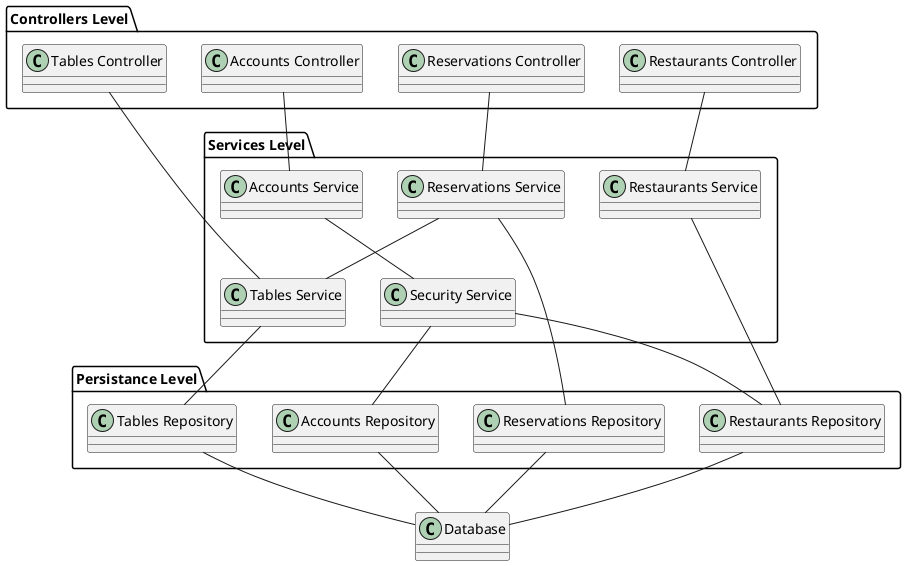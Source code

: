 @startuml Диаграмма классов

package "Controllers Level" {
    class "Restaurants Controller"
    class "Accounts Controller"
    class "Tables Controller"
    class "Reservations Controller"
}

package "Services Level" {
    class "Restaurants Service"
    class "Accounts Service"
    class "Security Service"
    class "Tables Service"
    class "Reservations Service"
}

package "Persistance Level" {
    class "Restaurants Repository"
    class "Accounts Repository"
    class "Tables Repository"
    class "Reservations Repository"
}

"Restaurants Controller" -down- "Restaurants Service"
"Accounts Controller" -down- "Accounts Service"
"Tables Controller" -down- "Tables Service"
"Reservations Controller" -down- "Reservations Service"

"Restaurants Service" -down- "Restaurants Repository"
"Accounts Service" -down- "Security Service"
"Security Service" -down- "Accounts Repository"
"Security Service" -down- "Restaurants Repository"
"Tables Service" -down- "Tables Repository"
"Reservations Service" -down- "Reservations Repository"
"Reservations Service" -down- "Tables Service"

"Restaurants Repository" -- "Database"
"Accounts Repository" -- "Database"
"Tables Repository" -- "Database"
"Reservations Repository" -- "Database"


@enduml